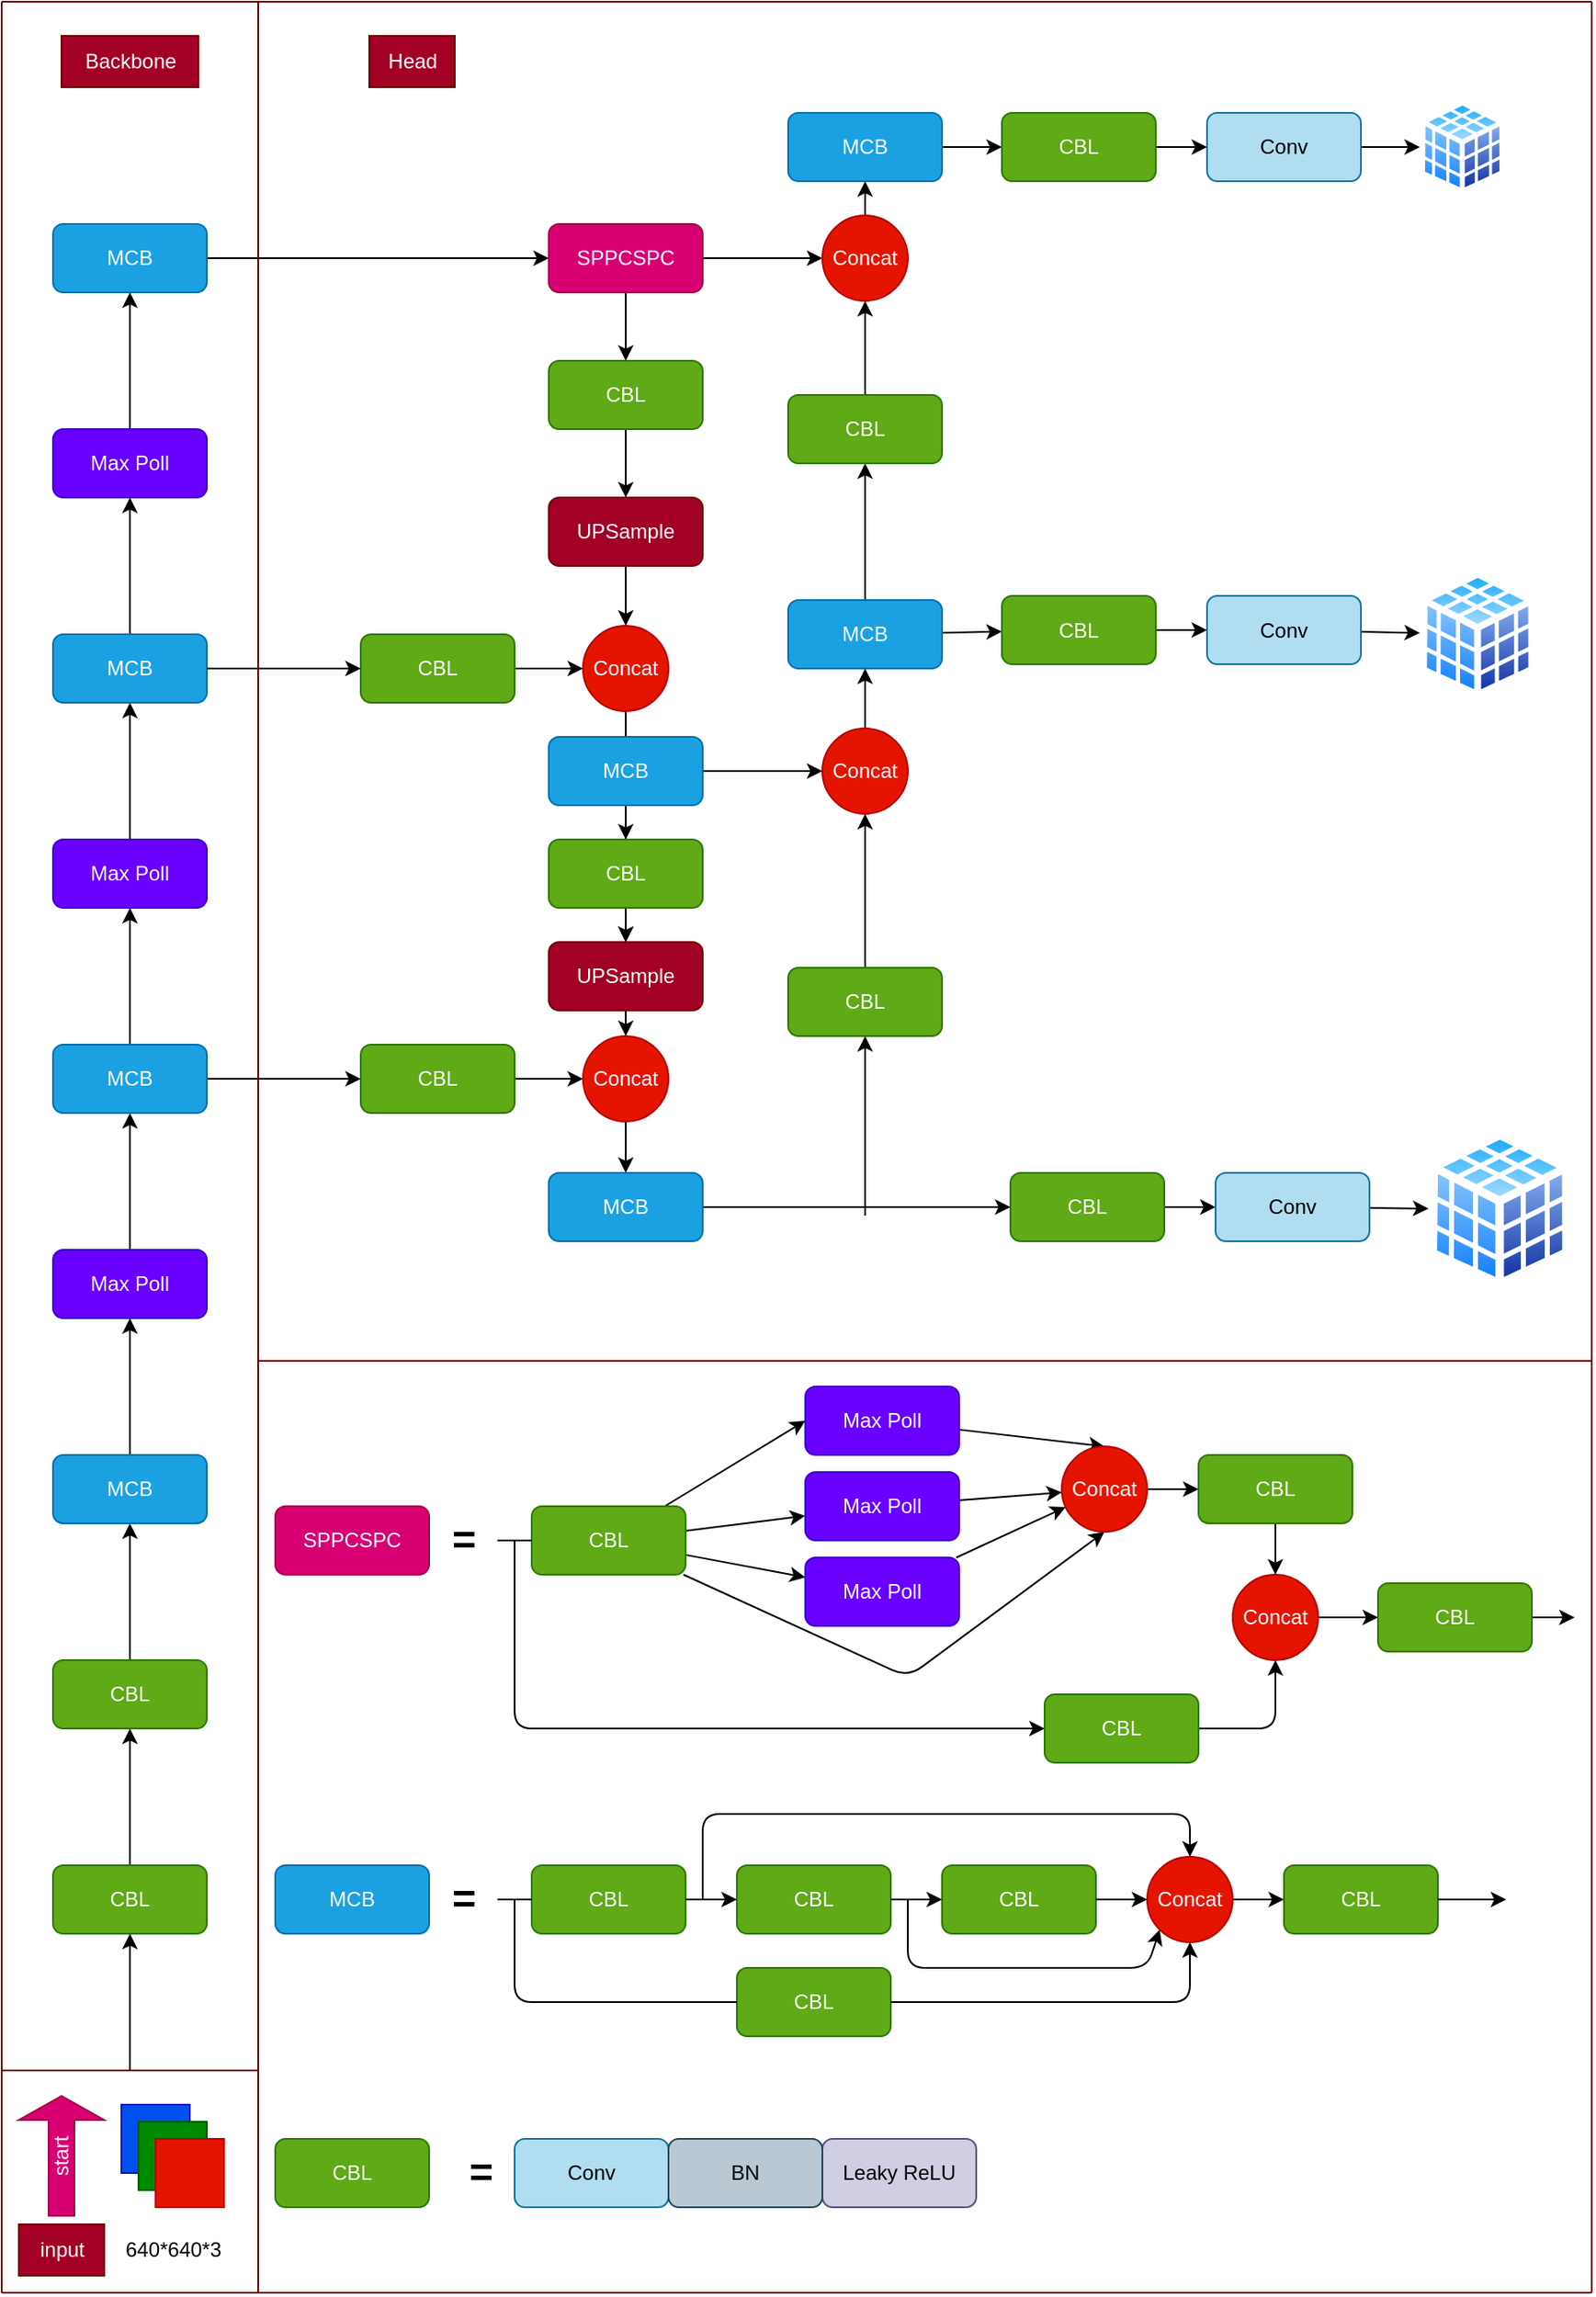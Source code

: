 <mxfile>
    <diagram id="GDqlmD_ZUqPraDAObPGg" name="第 1 页">
        <mxGraphModel dx="1178" dy="725" grid="1" gridSize="10" guides="1" tooltips="1" connect="1" arrows="1" fold="1" page="1" pageScale="1" pageWidth="1200" pageHeight="1600" math="0" shadow="0">
            <root>
                <mxCell id="0"/>
                <mxCell id="1" parent="0"/>
                <mxCell id="2" value="" style="whiteSpace=wrap;html=1;aspect=fixed;fillColor=#0050ef;fontColor=#ffffff;strokeColor=#001DBC;" vertex="1" parent="1">
                    <mxGeometry x="90" y="1420" width="40" height="40" as="geometry"/>
                </mxCell>
                <mxCell id="3" value="" style="whiteSpace=wrap;html=1;aspect=fixed;fillColor=#008a00;fontColor=#ffffff;strokeColor=#005700;" vertex="1" parent="1">
                    <mxGeometry x="100" y="1430" width="40" height="40" as="geometry"/>
                </mxCell>
                <mxCell id="4" value="" style="whiteSpace=wrap;html=1;aspect=fixed;fillColor=#e51400;fontColor=#ffffff;strokeColor=#B20000;" vertex="1" parent="1">
                    <mxGeometry x="110" y="1440" width="40" height="40" as="geometry"/>
                </mxCell>
                <mxCell id="5" value="640*640*3" style="text;html=1;align=center;verticalAlign=middle;resizable=0;points=[];autosize=1;strokeColor=none;fillColor=none;" vertex="1" parent="1">
                    <mxGeometry x="80" y="1490" width="80" height="30" as="geometry"/>
                </mxCell>
                <mxCell id="9" value="start" style="shape=singleArrow;whiteSpace=wrap;html=1;rotation=-90;fillColor=#d80073;fontColor=#ffffff;strokeColor=#A50040;" vertex="1" parent="1">
                    <mxGeometry x="20" y="1425" width="70" height="50" as="geometry"/>
                </mxCell>
                <mxCell id="32" value="" style="edgeStyle=none;html=1;" edge="1" parent="1" source="11" target="12">
                    <mxGeometry relative="1" as="geometry"/>
                </mxCell>
                <mxCell id="11" value="CBL" style="rounded=1;whiteSpace=wrap;html=1;fillColor=#60a917;fontColor=#ffffff;strokeColor=#2D7600;" vertex="1" parent="1">
                    <mxGeometry x="50" y="1280" width="90" height="40" as="geometry"/>
                </mxCell>
                <mxCell id="39" value="" style="edgeStyle=none;html=1;fontSize=24;fontColor=#000000;" edge="1" parent="1" source="12" target="38">
                    <mxGeometry relative="1" as="geometry"/>
                </mxCell>
                <mxCell id="12" value="CBL" style="rounded=1;whiteSpace=wrap;html=1;fillColor=#60a917;fontColor=#ffffff;strokeColor=#2D7600;" vertex="1" parent="1">
                    <mxGeometry x="50" y="1160" width="90" height="40" as="geometry"/>
                </mxCell>
                <mxCell id="13" value="CBL" style="rounded=1;whiteSpace=wrap;html=1;fillColor=#60a917;fontColor=#ffffff;strokeColor=#2D7600;" vertex="1" parent="1">
                    <mxGeometry x="180" y="1440" width="90" height="40" as="geometry"/>
                </mxCell>
                <mxCell id="16" value="" style="endArrow=none;html=1;fillColor=#a20025;strokeColor=#6F0000;" edge="1" parent="1">
                    <mxGeometry width="50" height="50" relative="1" as="geometry">
                        <mxPoint x="20" y="1530" as="sourcePoint"/>
                        <mxPoint x="20" y="1400" as="targetPoint"/>
                    </mxGeometry>
                </mxCell>
                <mxCell id="17" value="" style="endArrow=none;html=1;fillColor=#a20025;strokeColor=#6F0000;" edge="1" parent="1">
                    <mxGeometry width="50" height="50" relative="1" as="geometry">
                        <mxPoint x="20" y="1530" as="sourcePoint"/>
                        <mxPoint x="170" y="1530" as="targetPoint"/>
                    </mxGeometry>
                </mxCell>
                <mxCell id="18" value="" style="endArrow=none;html=1;fillColor=#a20025;strokeColor=#6F0000;" edge="1" parent="1">
                    <mxGeometry width="50" height="50" relative="1" as="geometry">
                        <mxPoint x="170" y="1530" as="sourcePoint"/>
                        <mxPoint x="170" y="1400" as="targetPoint"/>
                    </mxGeometry>
                </mxCell>
                <mxCell id="19" value="" style="endArrow=none;html=1;fillColor=#a20025;strokeColor=#6F0000;" edge="1" parent="1">
                    <mxGeometry width="50" height="50" relative="1" as="geometry">
                        <mxPoint x="20" y="1400" as="sourcePoint"/>
                        <mxPoint x="170" y="1400" as="targetPoint"/>
                    </mxGeometry>
                </mxCell>
                <mxCell id="20" value="input" style="text;html=1;align=center;verticalAlign=middle;resizable=0;points=[];autosize=1;strokeColor=#6F0000;fillColor=#a20025;fontColor=#ffffff;" vertex="1" parent="1">
                    <mxGeometry x="30" y="1490" width="50" height="30" as="geometry"/>
                </mxCell>
                <mxCell id="25" value="" style="endArrow=classic;html=1;entryX=0.5;entryY=1;entryDx=0;entryDy=0;" edge="1" parent="1" target="11">
                    <mxGeometry width="50" height="50" relative="1" as="geometry">
                        <mxPoint x="95" y="1400" as="sourcePoint"/>
                        <mxPoint x="130" y="1360" as="targetPoint"/>
                    </mxGeometry>
                </mxCell>
                <mxCell id="26" value="" style="endArrow=none;html=1;fillColor=#a20025;strokeColor=#6F0000;" edge="1" parent="1">
                    <mxGeometry width="50" height="50" relative="1" as="geometry">
                        <mxPoint x="20" y="1400" as="sourcePoint"/>
                        <mxPoint x="20" y="950" as="targetPoint"/>
                    </mxGeometry>
                </mxCell>
                <mxCell id="27" value="" style="endArrow=none;html=1;fillColor=#a20025;strokeColor=#6F0000;" edge="1" parent="1">
                    <mxGeometry width="50" height="50" relative="1" as="geometry">
                        <mxPoint x="170" y="1400" as="sourcePoint"/>
                        <mxPoint x="170" y="950" as="targetPoint"/>
                    </mxGeometry>
                </mxCell>
                <mxCell id="28" value="" style="endArrow=none;html=1;fillColor=#a20025;strokeColor=#6F0000;" edge="1" parent="1">
                    <mxGeometry width="50" height="50" relative="1" as="geometry">
                        <mxPoint x="170" y="1530" as="sourcePoint"/>
                        <mxPoint x="950" y="1530" as="targetPoint"/>
                    </mxGeometry>
                </mxCell>
                <mxCell id="33" value="&lt;b&gt;&lt;font style=&quot;font-size: 24px;&quot;&gt;=&lt;/font&gt;&lt;/b&gt;" style="text;html=1;align=center;verticalAlign=middle;resizable=0;points=[];autosize=1;strokeColor=none;fillColor=none;" vertex="1" parent="1">
                    <mxGeometry x="280" y="1440" width="40" height="40" as="geometry"/>
                </mxCell>
                <mxCell id="35" value="&lt;font color=&quot;#000000&quot;&gt;Conv&lt;/font&gt;" style="rounded=1;whiteSpace=wrap;html=1;fillColor=#b1ddf0;strokeColor=#10739e;fontColor=default;" vertex="1" parent="1">
                    <mxGeometry x="320" y="1440" width="90" height="40" as="geometry"/>
                </mxCell>
                <mxCell id="36" value="&lt;font color=&quot;#000000&quot;&gt;Leaky ReLU&lt;/font&gt;" style="rounded=1;whiteSpace=wrap;html=1;fillColor=#d0cee2;strokeColor=#56517e;" vertex="1" parent="1">
                    <mxGeometry x="500" y="1440" width="90" height="40" as="geometry"/>
                </mxCell>
                <mxCell id="37" value="&lt;font color=&quot;#000000&quot;&gt;BN&lt;/font&gt;" style="rounded=1;whiteSpace=wrap;html=1;fillColor=#bac8d3;strokeColor=#23445d;" vertex="1" parent="1">
                    <mxGeometry x="410" y="1440" width="90" height="40" as="geometry"/>
                </mxCell>
                <mxCell id="60" value="" style="edgeStyle=none;html=1;fontSize=12;fontColor=#000000;" edge="1" parent="1" source="38" target="59">
                    <mxGeometry relative="1" as="geometry"/>
                </mxCell>
                <mxCell id="38" value="MCB" style="rounded=1;whiteSpace=wrap;html=1;fillColor=#1ba1e2;fontColor=#ffffff;strokeColor=#006EAF;" vertex="1" parent="1">
                    <mxGeometry x="50" y="1040" width="90" height="40" as="geometry"/>
                </mxCell>
                <mxCell id="40" value="MCB" style="rounded=1;whiteSpace=wrap;html=1;fillColor=#1ba1e2;fontColor=#ffffff;strokeColor=#006EAF;" vertex="1" parent="1">
                    <mxGeometry x="180" y="1280" width="90" height="40" as="geometry"/>
                </mxCell>
                <mxCell id="41" value="&lt;b&gt;&lt;font style=&quot;font-size: 24px;&quot;&gt;=&lt;/font&gt;&lt;/b&gt;" style="text;html=1;align=center;verticalAlign=middle;resizable=0;points=[];autosize=1;strokeColor=none;fillColor=none;" vertex="1" parent="1">
                    <mxGeometry x="270" y="1280" width="40" height="40" as="geometry"/>
                </mxCell>
                <mxCell id="42" value="CBL" style="rounded=1;whiteSpace=wrap;html=1;fillColor=#60a917;fontColor=#ffffff;strokeColor=#2D7600;" vertex="1" parent="1">
                    <mxGeometry x="330" y="1280" width="90" height="40" as="geometry"/>
                </mxCell>
                <mxCell id="43" value="CBL" style="rounded=1;whiteSpace=wrap;html=1;fillColor=#60a917;fontColor=#ffffff;strokeColor=#2D7600;" vertex="1" parent="1">
                    <mxGeometry x="570" y="1280" width="90" height="40" as="geometry"/>
                </mxCell>
                <mxCell id="44" value="CBL" style="rounded=1;whiteSpace=wrap;html=1;fillColor=#60a917;fontColor=#ffffff;strokeColor=#2D7600;" vertex="1" parent="1">
                    <mxGeometry x="450" y="1340" width="90" height="40" as="geometry"/>
                </mxCell>
                <mxCell id="45" value="CBL" style="rounded=1;whiteSpace=wrap;html=1;fillColor=#60a917;fontColor=#ffffff;strokeColor=#2D7600;" vertex="1" parent="1">
                    <mxGeometry x="450" y="1280" width="90" height="40" as="geometry"/>
                </mxCell>
                <mxCell id="46" value="" style="endArrow=none;html=1;fontSize=24;fontColor=#000000;entryX=0;entryY=0.5;entryDx=0;entryDy=0;" edge="1" parent="1" target="42">
                    <mxGeometry width="50" height="50" relative="1" as="geometry">
                        <mxPoint x="310" y="1300" as="sourcePoint"/>
                        <mxPoint x="360" y="1250" as="targetPoint"/>
                    </mxGeometry>
                </mxCell>
                <mxCell id="47" value="" style="endArrow=none;html=1;fontSize=24;fontColor=#000000;entryX=0;entryY=0.5;entryDx=0;entryDy=0;" edge="1" parent="1" target="44">
                    <mxGeometry width="50" height="50" relative="1" as="geometry">
                        <mxPoint x="320" y="1300" as="sourcePoint"/>
                        <mxPoint x="350" y="1370" as="targetPoint"/>
                        <Array as="points">
                            <mxPoint x="320" y="1360"/>
                        </Array>
                    </mxGeometry>
                </mxCell>
                <mxCell id="48" value="" style="endArrow=classic;html=1;fontSize=24;fontColor=#000000;entryX=0;entryY=0.5;entryDx=0;entryDy=0;" edge="1" parent="1" target="45">
                    <mxGeometry width="50" height="50" relative="1" as="geometry">
                        <mxPoint x="420" y="1300" as="sourcePoint"/>
                        <mxPoint x="470" y="1250" as="targetPoint"/>
                    </mxGeometry>
                </mxCell>
                <mxCell id="49" value="" style="endArrow=classic;html=1;fontSize=24;fontColor=#000000;entryX=0;entryY=0.5;entryDx=0;entryDy=0;exitX=1;exitY=0.5;exitDx=0;exitDy=0;" edge="1" parent="1" source="45" target="43">
                    <mxGeometry width="50" height="50" relative="1" as="geometry">
                        <mxPoint x="430" y="1310" as="sourcePoint"/>
                        <mxPoint x="460" y="1310" as="targetPoint"/>
                    </mxGeometry>
                </mxCell>
                <mxCell id="56" value="" style="edgeStyle=none;html=1;fontSize=12;fontColor=#000000;" edge="1" parent="1" source="51" target="55">
                    <mxGeometry relative="1" as="geometry"/>
                </mxCell>
                <mxCell id="51" value="Concat" style="ellipse;whiteSpace=wrap;html=1;aspect=fixed;fontSize=12;fontColor=#ffffff;fillColor=#e51400;strokeColor=#B20000;" vertex="1" parent="1">
                    <mxGeometry x="690" y="1275" width="50" height="50" as="geometry"/>
                </mxCell>
                <mxCell id="52" value="" style="endArrow=classic;html=1;fontSize=24;fontColor=#000000;entryX=0;entryY=0.5;entryDx=0;entryDy=0;" edge="1" parent="1" target="51">
                    <mxGeometry width="50" height="50" relative="1" as="geometry">
                        <mxPoint x="660" y="1300" as="sourcePoint"/>
                        <mxPoint x="580" y="1310" as="targetPoint"/>
                    </mxGeometry>
                </mxCell>
                <mxCell id="53" value="" style="endArrow=classic;html=1;fontSize=24;fontColor=#000000;entryX=0.5;entryY=1;entryDx=0;entryDy=0;exitX=1;exitY=0.5;exitDx=0;exitDy=0;" edge="1" parent="1" source="44" target="51">
                    <mxGeometry width="50" height="50" relative="1" as="geometry">
                        <mxPoint x="560" y="1320" as="sourcePoint"/>
                        <mxPoint x="590" y="1320" as="targetPoint"/>
                        <Array as="points">
                            <mxPoint x="715" y="1360"/>
                        </Array>
                    </mxGeometry>
                </mxCell>
                <mxCell id="54" value="" style="endArrow=classic;html=1;fontSize=24;fontColor=#000000;entryX=0.5;entryY=0;entryDx=0;entryDy=0;" edge="1" parent="1" target="51">
                    <mxGeometry width="50" height="50" relative="1" as="geometry">
                        <mxPoint x="430" y="1300" as="sourcePoint"/>
                        <mxPoint x="720" y="1250" as="targetPoint"/>
                        <Array as="points">
                            <mxPoint x="430" y="1250"/>
                            <mxPoint x="715" y="1250"/>
                        </Array>
                    </mxGeometry>
                </mxCell>
                <mxCell id="55" value="CBL" style="rounded=1;whiteSpace=wrap;html=1;fillColor=#60a917;fontColor=#ffffff;strokeColor=#2D7600;" vertex="1" parent="1">
                    <mxGeometry x="770" y="1280" width="90" height="40" as="geometry"/>
                </mxCell>
                <mxCell id="57" value="" style="edgeStyle=none;html=1;fontSize=12;fontColor=#000000;exitX=1;exitY=0.5;exitDx=0;exitDy=0;" edge="1" parent="1" source="55">
                    <mxGeometry relative="1" as="geometry">
                        <mxPoint x="750" y="1310" as="sourcePoint"/>
                        <mxPoint x="900" y="1300" as="targetPoint"/>
                    </mxGeometry>
                </mxCell>
                <mxCell id="58" value="" style="endArrow=classic;html=1;fontSize=24;fontColor=#000000;entryX=0;entryY=1;entryDx=0;entryDy=0;" edge="1" parent="1" target="51">
                    <mxGeometry width="50" height="50" relative="1" as="geometry">
                        <mxPoint x="550" y="1300" as="sourcePoint"/>
                        <mxPoint x="600" y="1350" as="targetPoint"/>
                        <Array as="points">
                            <mxPoint x="550" y="1340"/>
                            <mxPoint x="690" y="1340"/>
                        </Array>
                    </mxGeometry>
                </mxCell>
                <mxCell id="62" value="" style="edgeStyle=none;html=1;fontSize=12;fontColor=#000000;" edge="1" parent="1" source="59" target="61">
                    <mxGeometry relative="1" as="geometry"/>
                </mxCell>
                <mxCell id="59" value="Max Poll" style="rounded=1;whiteSpace=wrap;html=1;fillColor=#6a00ff;fontColor=#ffffff;strokeColor=#3700CC;" vertex="1" parent="1">
                    <mxGeometry x="50" y="920" width="90" height="40" as="geometry"/>
                </mxCell>
                <mxCell id="64" value="" style="edgeStyle=none;html=1;fontSize=12;fontColor=#000000;" edge="1" parent="1" source="61" target="63">
                    <mxGeometry relative="1" as="geometry"/>
                </mxCell>
                <mxCell id="68" value="" style="edgeStyle=none;html=1;fontSize=12;fontColor=#000000;" edge="1" parent="1" source="61" target="67">
                    <mxGeometry relative="1" as="geometry"/>
                </mxCell>
                <mxCell id="61" value="MCB" style="rounded=1;whiteSpace=wrap;html=1;fillColor=#1ba1e2;fontColor=#ffffff;strokeColor=#006EAF;" vertex="1" parent="1">
                    <mxGeometry x="50" y="800" width="90" height="40" as="geometry"/>
                </mxCell>
                <mxCell id="66" value="" style="edgeStyle=none;html=1;fontSize=12;fontColor=#000000;" edge="1" parent="1" source="63" target="65">
                    <mxGeometry relative="1" as="geometry"/>
                </mxCell>
                <mxCell id="63" value="Max Poll" style="rounded=1;whiteSpace=wrap;html=1;fillColor=#6a00ff;fontColor=#ffffff;strokeColor=#3700CC;" vertex="1" parent="1">
                    <mxGeometry x="50" y="680" width="90" height="40" as="geometry"/>
                </mxCell>
                <mxCell id="96" value="" style="edgeStyle=none;html=1;fontSize=12;fontColor=#FFFFFF;" edge="1" parent="1" source="65" target="82">
                    <mxGeometry relative="1" as="geometry"/>
                </mxCell>
                <mxCell id="65" value="MCB" style="rounded=1;whiteSpace=wrap;html=1;fillColor=#1ba1e2;fontColor=#ffffff;strokeColor=#006EAF;" vertex="1" parent="1">
                    <mxGeometry x="50" y="560" width="90" height="40" as="geometry"/>
                </mxCell>
                <mxCell id="70" value="" style="edgeStyle=none;html=1;fontSize=12;fontColor=#000000;" edge="1" parent="1" source="67" target="69">
                    <mxGeometry relative="1" as="geometry"/>
                </mxCell>
                <mxCell id="67" value="CBL" style="rounded=1;whiteSpace=wrap;html=1;fillColor=#60a917;fontColor=#ffffff;strokeColor=#2D7600;" vertex="1" parent="1">
                    <mxGeometry x="230" y="800" width="90" height="40" as="geometry"/>
                </mxCell>
                <mxCell id="72" value="" style="edgeStyle=none;html=1;fontSize=12;fontColor=#000000;" edge="1" parent="1" source="69" target="71">
                    <mxGeometry relative="1" as="geometry"/>
                </mxCell>
                <mxCell id="69" value="Concat" style="ellipse;whiteSpace=wrap;html=1;aspect=fixed;fontSize=12;fontColor=#ffffff;fillColor=#e51400;strokeColor=#B20000;" vertex="1" parent="1">
                    <mxGeometry x="360" y="795" width="50" height="50" as="geometry"/>
                </mxCell>
                <mxCell id="74" value="" style="edgeStyle=none;html=1;fontSize=12;fontColor=#000000;" edge="1" parent="1" source="71" target="73">
                    <mxGeometry relative="1" as="geometry"/>
                </mxCell>
                <mxCell id="125" style="edgeStyle=none;html=1;entryX=0.5;entryY=1;entryDx=0;entryDy=0;fontSize=12;fontColor=#FFFFFF;" edge="1" parent="1" target="124">
                    <mxGeometry relative="1" as="geometry">
                        <mxPoint x="525" y="900" as="sourcePoint"/>
                    </mxGeometry>
                </mxCell>
                <mxCell id="71" value="MCB" style="rounded=1;whiteSpace=wrap;html=1;fillColor=#1ba1e2;fontColor=#ffffff;strokeColor=#006EAF;" vertex="1" parent="1">
                    <mxGeometry x="340" y="875" width="90" height="40" as="geometry"/>
                </mxCell>
                <mxCell id="77" value="" style="edgeStyle=none;html=1;fontSize=12;fontColor=#000000;" edge="1" parent="1" source="73" target="75">
                    <mxGeometry relative="1" as="geometry"/>
                </mxCell>
                <mxCell id="73" value="CBL" style="rounded=1;whiteSpace=wrap;html=1;fillColor=#60a917;fontColor=#ffffff;strokeColor=#2D7600;" vertex="1" parent="1">
                    <mxGeometry x="610" y="875" width="90" height="40" as="geometry"/>
                </mxCell>
                <mxCell id="79" value="" style="edgeStyle=none;html=1;fontSize=12;fontColor=#000000;" edge="1" parent="1" source="75" target="78">
                    <mxGeometry relative="1" as="geometry"/>
                </mxCell>
                <mxCell id="75" value="&lt;font color=&quot;#000000&quot;&gt;Conv&lt;/font&gt;" style="rounded=1;whiteSpace=wrap;html=1;fillColor=#b1ddf0;strokeColor=#10739e;fontColor=default;" vertex="1" parent="1">
                    <mxGeometry x="730" y="875" width="90" height="40" as="geometry"/>
                </mxCell>
                <mxCell id="78" value="" style="aspect=fixed;perimeter=ellipsePerimeter;html=1;align=center;shadow=0;dashed=0;spacingTop=3;image;image=img/lib/active_directory/database_cube.svg;fontSize=12;fontColor=#000000;fillColor=#000000;" vertex="1" parent="1">
                    <mxGeometry x="854.5" y="850" width="83.25" height="92.5" as="geometry"/>
                </mxCell>
                <mxCell id="80" value="&lt;font color=&quot;#ffffff&quot;&gt;80*80*(4+1+类别)&lt;/font&gt;" style="text;html=1;align=center;verticalAlign=middle;resizable=0;points=[];autosize=1;strokeColor=none;fillColor=none;fontSize=12;fontColor=#000000;" vertex="1" parent="1">
                    <mxGeometry x="830" y="942.5" width="120" height="30" as="geometry"/>
                </mxCell>
                <mxCell id="81" value="" style="edgeStyle=none;html=1;fontSize=12;fontColor=#000000;" edge="1" parent="1" source="82" target="83">
                    <mxGeometry relative="1" as="geometry"/>
                </mxCell>
                <mxCell id="82" value="Max Poll" style="rounded=1;whiteSpace=wrap;html=1;fillColor=#6a00ff;fontColor=#ffffff;strokeColor=#3700CC;" vertex="1" parent="1">
                    <mxGeometry x="50" y="440" width="90" height="40" as="geometry"/>
                </mxCell>
                <mxCell id="92" value="" style="edgeStyle=none;html=1;fontSize=12;fontColor=#FFFFFF;" edge="1" parent="1" source="83" target="91">
                    <mxGeometry relative="1" as="geometry"/>
                </mxCell>
                <mxCell id="83" value="MCB" style="rounded=1;whiteSpace=wrap;html=1;fillColor=#1ba1e2;fontColor=#ffffff;strokeColor=#006EAF;" vertex="1" parent="1">
                    <mxGeometry x="50" y="320" width="90" height="40" as="geometry"/>
                </mxCell>
                <mxCell id="85" value="" style="edgeStyle=none;html=1;fontSize=12;fontColor=#000000;exitX=1;exitY=0.5;exitDx=0;exitDy=0;" edge="1" parent="1" target="87" source="65">
                    <mxGeometry relative="1" as="geometry">
                        <mxPoint x="150" y="615" as="sourcePoint"/>
                    </mxGeometry>
                </mxCell>
                <mxCell id="86" value="" style="edgeStyle=none;html=1;fontSize=12;fontColor=#000000;" edge="1" parent="1" source="87" target="88">
                    <mxGeometry relative="1" as="geometry"/>
                </mxCell>
                <mxCell id="87" value="CBL" style="rounded=1;whiteSpace=wrap;html=1;fillColor=#60a917;fontColor=#ffffff;strokeColor=#2D7600;" vertex="1" parent="1">
                    <mxGeometry x="230" y="560" width="90" height="40" as="geometry"/>
                </mxCell>
                <mxCell id="119" value="" style="edgeStyle=none;html=1;fontSize=12;fontColor=#FFFFFF;" edge="1" parent="1" source="88" target="117">
                    <mxGeometry relative="1" as="geometry"/>
                </mxCell>
                <mxCell id="88" value="Concat" style="ellipse;whiteSpace=wrap;html=1;aspect=fixed;fontSize=12;fontColor=#ffffff;fillColor=#e51400;strokeColor=#B20000;" vertex="1" parent="1">
                    <mxGeometry x="360" y="555" width="50" height="50" as="geometry"/>
                </mxCell>
                <mxCell id="89" value="" style="endArrow=none;html=1;fillColor=#a20025;strokeColor=#6F0000;" edge="1" parent="1">
                    <mxGeometry width="50" height="50" relative="1" as="geometry">
                        <mxPoint x="20" y="950" as="sourcePoint"/>
                        <mxPoint x="20" y="190" as="targetPoint"/>
                    </mxGeometry>
                </mxCell>
                <mxCell id="90" value="" style="endArrow=none;html=1;fillColor=#a20025;strokeColor=#6F0000;" edge="1" parent="1">
                    <mxGeometry width="50" height="50" relative="1" as="geometry">
                        <mxPoint x="170" y="950" as="sourcePoint"/>
                        <mxPoint x="170" y="190" as="targetPoint"/>
                    </mxGeometry>
                </mxCell>
                <mxCell id="113" value="" style="edgeStyle=none;html=1;fontSize=12;fontColor=#FFFFFF;" edge="1" parent="1" source="91" target="111">
                    <mxGeometry relative="1" as="geometry"/>
                </mxCell>
                <mxCell id="144" value="" style="edgeStyle=none;html=1;fontSize=12;fontColor=#FFFFFF;" edge="1" parent="1" source="91" target="139">
                    <mxGeometry relative="1" as="geometry"/>
                </mxCell>
                <mxCell id="91" value="SPPCSPC" style="rounded=1;whiteSpace=wrap;html=1;fillColor=#d80073;fontColor=#ffffff;strokeColor=#A50040;" vertex="1" parent="1">
                    <mxGeometry x="340" y="320" width="90" height="40" as="geometry"/>
                </mxCell>
                <mxCell id="93" value="Backbone" style="text;html=1;align=center;verticalAlign=middle;resizable=0;points=[];autosize=1;strokeColor=#6F0000;fillColor=#a20025;fontColor=#ffffff;" vertex="1" parent="1">
                    <mxGeometry x="55" y="210" width="80" height="30" as="geometry"/>
                </mxCell>
                <mxCell id="94" value="" style="endArrow=none;html=1;fillColor=#a20025;strokeColor=#6F0000;" edge="1" parent="1">
                    <mxGeometry width="50" height="50" relative="1" as="geometry">
                        <mxPoint x="20" y="190" as="sourcePoint"/>
                        <mxPoint x="170" y="190" as="targetPoint"/>
                    </mxGeometry>
                </mxCell>
                <mxCell id="110" value="" style="endArrow=none;html=1;fillColor=#a20025;strokeColor=#6F0000;" edge="1" parent="1">
                    <mxGeometry width="50" height="50" relative="1" as="geometry">
                        <mxPoint x="170" y="985" as="sourcePoint"/>
                        <mxPoint x="950" y="985" as="targetPoint"/>
                    </mxGeometry>
                </mxCell>
                <mxCell id="114" value="" style="edgeStyle=none;html=1;fontSize=12;fontColor=#FFFFFF;" edge="1" parent="1" source="111" target="112">
                    <mxGeometry relative="1" as="geometry"/>
                </mxCell>
                <mxCell id="111" value="CBL" style="rounded=1;whiteSpace=wrap;html=1;fillColor=#60a917;fontColor=#ffffff;strokeColor=#2D7600;" vertex="1" parent="1">
                    <mxGeometry x="340" y="400" width="90" height="40" as="geometry"/>
                </mxCell>
                <mxCell id="115" value="" style="edgeStyle=none;html=1;fontSize=12;fontColor=#FFFFFF;" edge="1" parent="1" source="112" target="88">
                    <mxGeometry relative="1" as="geometry"/>
                </mxCell>
                <mxCell id="112" value="UPSample" style="rounded=1;whiteSpace=wrap;html=1;fillColor=#a20025;fontColor=#ffffff;strokeColor=#6F0000;" vertex="1" parent="1">
                    <mxGeometry x="340" y="480" width="90" height="40" as="geometry"/>
                </mxCell>
                <mxCell id="120" value="" style="edgeStyle=none;html=1;fontSize=12;fontColor=#FFFFFF;" edge="1" parent="1" source="116" target="118">
                    <mxGeometry relative="1" as="geometry"/>
                </mxCell>
                <mxCell id="128" value="" style="edgeStyle=none;html=1;fontSize=12;fontColor=#FFFFFF;" edge="1" parent="1" source="116" target="126">
                    <mxGeometry relative="1" as="geometry"/>
                </mxCell>
                <mxCell id="116" value="MCB" style="rounded=1;whiteSpace=wrap;html=1;fillColor=#1ba1e2;fontColor=#ffffff;strokeColor=#006EAF;" vertex="1" parent="1">
                    <mxGeometry x="340" y="620" width="90" height="40" as="geometry"/>
                </mxCell>
                <mxCell id="121" value="" style="edgeStyle=none;html=1;fontSize=12;fontColor=#FFFFFF;" edge="1" parent="1" source="117" target="118">
                    <mxGeometry relative="1" as="geometry"/>
                </mxCell>
                <mxCell id="117" value="CBL" style="rounded=1;whiteSpace=wrap;html=1;fillColor=#60a917;fontColor=#ffffff;strokeColor=#2D7600;" vertex="1" parent="1">
                    <mxGeometry x="340" y="680" width="90" height="40" as="geometry"/>
                </mxCell>
                <mxCell id="122" value="" style="edgeStyle=none;html=1;fontSize=12;fontColor=#FFFFFF;" edge="1" parent="1" source="118" target="69">
                    <mxGeometry relative="1" as="geometry"/>
                </mxCell>
                <mxCell id="118" value="UPSample" style="rounded=1;whiteSpace=wrap;html=1;fillColor=#a20025;fontColor=#ffffff;strokeColor=#6F0000;" vertex="1" parent="1">
                    <mxGeometry x="340" y="740" width="90" height="40" as="geometry"/>
                </mxCell>
                <mxCell id="123" value="" style="endArrow=none;html=1;fillColor=#a20025;strokeColor=#6F0000;" edge="1" parent="1">
                    <mxGeometry width="50" height="50" relative="1" as="geometry">
                        <mxPoint x="170" y="190" as="sourcePoint"/>
                        <mxPoint x="950" y="190" as="targetPoint"/>
                    </mxGeometry>
                </mxCell>
                <mxCell id="127" value="" style="edgeStyle=none;html=1;fontSize=12;fontColor=#FFFFFF;" edge="1" parent="1" source="124" target="126">
                    <mxGeometry relative="1" as="geometry"/>
                </mxCell>
                <mxCell id="124" value="CBL" style="rounded=1;whiteSpace=wrap;html=1;fillColor=#60a917;fontColor=#ffffff;strokeColor=#2D7600;" vertex="1" parent="1">
                    <mxGeometry x="480" y="755" width="90" height="40" as="geometry"/>
                </mxCell>
                <mxCell id="130" value="" style="edgeStyle=none;html=1;fontSize=12;fontColor=#FFFFFF;" edge="1" parent="1" source="126" target="129">
                    <mxGeometry relative="1" as="geometry"/>
                </mxCell>
                <mxCell id="126" value="Concat" style="ellipse;whiteSpace=wrap;html=1;aspect=fixed;fontSize=12;fontColor=#ffffff;fillColor=#e51400;strokeColor=#B20000;" vertex="1" parent="1">
                    <mxGeometry x="500" y="615" width="50" height="50" as="geometry"/>
                </mxCell>
                <mxCell id="137" value="" style="edgeStyle=none;html=1;fontSize=12;fontColor=#FFFFFF;" edge="1" parent="1" source="129" target="132">
                    <mxGeometry relative="1" as="geometry"/>
                </mxCell>
                <mxCell id="142" value="" style="edgeStyle=none;html=1;fontSize=12;fontColor=#FFFFFF;" edge="1" parent="1" source="129" target="138">
                    <mxGeometry relative="1" as="geometry"/>
                </mxCell>
                <mxCell id="129" value="MCB" style="rounded=1;whiteSpace=wrap;html=1;fillColor=#1ba1e2;fontColor=#ffffff;strokeColor=#006EAF;" vertex="1" parent="1">
                    <mxGeometry x="480" y="540" width="90" height="40" as="geometry"/>
                </mxCell>
                <mxCell id="131" value="" style="edgeStyle=none;html=1;fontSize=12;fontColor=#000000;" edge="1" parent="1" source="132" target="134">
                    <mxGeometry relative="1" as="geometry"/>
                </mxCell>
                <mxCell id="132" value="CBL" style="rounded=1;whiteSpace=wrap;html=1;fillColor=#60a917;fontColor=#ffffff;strokeColor=#2D7600;" vertex="1" parent="1">
                    <mxGeometry x="605" y="537.5" width="90" height="40" as="geometry"/>
                </mxCell>
                <mxCell id="133" value="" style="edgeStyle=none;html=1;fontSize=12;fontColor=#000000;" edge="1" parent="1" source="134" target="135">
                    <mxGeometry relative="1" as="geometry"/>
                </mxCell>
                <mxCell id="134" value="&lt;font color=&quot;#000000&quot;&gt;Conv&lt;/font&gt;" style="rounded=1;whiteSpace=wrap;html=1;fillColor=#b1ddf0;strokeColor=#10739e;fontColor=default;" vertex="1" parent="1">
                    <mxGeometry x="725" y="537.5" width="90" height="40" as="geometry"/>
                </mxCell>
                <mxCell id="135" value="" style="aspect=fixed;perimeter=ellipsePerimeter;html=1;align=center;shadow=0;dashed=0;spacingTop=3;image;image=img/lib/active_directory/database_cube.svg;fontSize=12;fontColor=#000000;fillColor=#000000;" vertex="1" parent="1">
                    <mxGeometry x="849.5" y="522.5" width="67.5" height="75" as="geometry"/>
                </mxCell>
                <mxCell id="136" value="&lt;font color=&quot;#ffffff&quot;&gt;40*40*(4+1+类别)&lt;/font&gt;" style="text;html=1;align=center;verticalAlign=middle;resizable=0;points=[];autosize=1;strokeColor=none;fillColor=none;fontSize=12;fontColor=#000000;" vertex="1" parent="1">
                    <mxGeometry x="825" y="605" width="120" height="30" as="geometry"/>
                </mxCell>
                <mxCell id="143" value="" style="edgeStyle=none;html=1;fontSize=12;fontColor=#FFFFFF;" edge="1" parent="1" source="138" target="139">
                    <mxGeometry relative="1" as="geometry"/>
                </mxCell>
                <mxCell id="138" value="CBL" style="rounded=1;whiteSpace=wrap;html=1;fillColor=#60a917;fontColor=#ffffff;strokeColor=#2D7600;" vertex="1" parent="1">
                    <mxGeometry x="480" y="420" width="90" height="40" as="geometry"/>
                </mxCell>
                <mxCell id="146" value="" style="edgeStyle=none;html=1;fontSize=12;fontColor=#FFFFFF;entryX=0.5;entryY=1;entryDx=0;entryDy=0;" edge="1" parent="1" source="139" target="156">
                    <mxGeometry relative="1" as="geometry">
                        <mxPoint x="525" y="295" as="targetPoint"/>
                    </mxGeometry>
                </mxCell>
                <mxCell id="139" value="Concat" style="ellipse;whiteSpace=wrap;html=1;aspect=fixed;fontSize=12;fontColor=#ffffff;fillColor=#e51400;strokeColor=#B20000;" vertex="1" parent="1">
                    <mxGeometry x="500" y="315" width="50" height="50" as="geometry"/>
                </mxCell>
                <mxCell id="154" value="" style="edgeStyle=none;html=1;fontSize=12;fontColor=#FFFFFF;exitX=1;exitY=0.5;exitDx=0;exitDy=0;" edge="1" parent="1" source="156" target="148">
                    <mxGeometry relative="1" as="geometry">
                        <mxPoint x="570" y="275" as="sourcePoint"/>
                    </mxGeometry>
                </mxCell>
                <mxCell id="147" value="" style="edgeStyle=none;html=1;fontSize=12;fontColor=#000000;" edge="1" parent="1" source="148" target="150">
                    <mxGeometry relative="1" as="geometry"/>
                </mxCell>
                <mxCell id="148" value="CBL" style="rounded=1;whiteSpace=wrap;html=1;fillColor=#60a917;fontColor=#ffffff;strokeColor=#2D7600;" vertex="1" parent="1">
                    <mxGeometry x="605" y="255" width="90" height="40" as="geometry"/>
                </mxCell>
                <mxCell id="149" value="" style="edgeStyle=none;html=1;fontSize=12;fontColor=#000000;" edge="1" parent="1" source="150" target="151">
                    <mxGeometry relative="1" as="geometry"/>
                </mxCell>
                <mxCell id="150" value="&lt;font color=&quot;#000000&quot;&gt;Conv&lt;/font&gt;" style="rounded=1;whiteSpace=wrap;html=1;fillColor=#b1ddf0;strokeColor=#10739e;fontColor=default;" vertex="1" parent="1">
                    <mxGeometry x="725" y="255" width="90" height="40" as="geometry"/>
                </mxCell>
                <mxCell id="151" value="" style="aspect=fixed;perimeter=ellipsePerimeter;html=1;align=center;shadow=0;dashed=0;spacingTop=3;image;image=img/lib/active_directory/database_cube.svg;fontSize=12;fontColor=#000000;fillColor=#000000;" vertex="1" parent="1">
                    <mxGeometry x="849.5" y="247.5" width="49.5" height="55" as="geometry"/>
                </mxCell>
                <mxCell id="152" value="&lt;font color=&quot;#ffffff&quot;&gt;20*20*(4+1+类别)&lt;/font&gt;" style="text;html=1;align=center;verticalAlign=middle;resizable=0;points=[];autosize=1;strokeColor=none;fillColor=none;fontSize=12;fontColor=#000000;" vertex="1" parent="1">
                    <mxGeometry x="825" y="322.5" width="120" height="30" as="geometry"/>
                </mxCell>
                <mxCell id="155" value="" style="endArrow=none;html=1;fillColor=#a20025;strokeColor=#6F0000;" edge="1" parent="1">
                    <mxGeometry width="50" height="50" relative="1" as="geometry">
                        <mxPoint x="950" y="1530" as="sourcePoint"/>
                        <mxPoint x="950" y="190" as="targetPoint"/>
                    </mxGeometry>
                </mxCell>
                <mxCell id="156" value="MCB" style="rounded=1;whiteSpace=wrap;html=1;fillColor=#1ba1e2;fontColor=#ffffff;strokeColor=#006EAF;" vertex="1" parent="1">
                    <mxGeometry x="480" y="255" width="90" height="40" as="geometry"/>
                </mxCell>
                <mxCell id="157" value="Head" style="text;html=1;align=center;verticalAlign=middle;resizable=0;points=[];autosize=1;strokeColor=#6F0000;fillColor=#a20025;fontColor=#ffffff;" vertex="1" parent="1">
                    <mxGeometry x="235" y="210" width="50" height="30" as="geometry"/>
                </mxCell>
                <mxCell id="158" value="SPPCSPC" style="rounded=1;whiteSpace=wrap;html=1;fillColor=#d80073;fontColor=#ffffff;strokeColor=#A50040;" vertex="1" parent="1">
                    <mxGeometry x="180" y="1070" width="90" height="40" as="geometry"/>
                </mxCell>
                <mxCell id="159" value="&lt;b&gt;&lt;font style=&quot;font-size: 24px;&quot;&gt;=&lt;/font&gt;&lt;/b&gt;" style="text;html=1;align=center;verticalAlign=middle;resizable=0;points=[];autosize=1;strokeColor=none;fillColor=none;" vertex="1" parent="1">
                    <mxGeometry x="270" y="1070" width="40" height="40" as="geometry"/>
                </mxCell>
                <mxCell id="164" style="edgeStyle=none;html=1;entryX=0;entryY=0.5;entryDx=0;entryDy=0;fontSize=12;fontColor=#FFFFFF;" edge="1" parent="1" source="160" target="161">
                    <mxGeometry relative="1" as="geometry"/>
                </mxCell>
                <mxCell id="165" value="" style="edgeStyle=none;html=1;fontSize=12;fontColor=#FFFFFF;" edge="1" parent="1" source="160" target="163">
                    <mxGeometry relative="1" as="geometry"/>
                </mxCell>
                <mxCell id="168" value="" style="edgeStyle=none;html=1;fontSize=12;fontColor=#FFFFFF;" edge="1" parent="1" source="160" target="162">
                    <mxGeometry relative="1" as="geometry"/>
                </mxCell>
                <mxCell id="174" style="edgeStyle=none;html=1;entryX=0.5;entryY=1;entryDx=0;entryDy=0;fontSize=12;fontColor=#FFFFFF;" edge="1" parent="1" source="160" target="170">
                    <mxGeometry relative="1" as="geometry">
                        <Array as="points">
                            <mxPoint x="550" y="1170"/>
                        </Array>
                    </mxGeometry>
                </mxCell>
                <mxCell id="178" style="edgeStyle=none;html=1;fontSize=12;fontColor=#FFFFFF;entryX=0;entryY=0.5;entryDx=0;entryDy=0;" edge="1" parent="1" target="177">
                    <mxGeometry relative="1" as="geometry">
                        <mxPoint x="530" y="1240" as="targetPoint"/>
                        <mxPoint x="320" y="1090" as="sourcePoint"/>
                        <Array as="points">
                            <mxPoint x="320" y="1200"/>
                            <mxPoint x="375" y="1200"/>
                        </Array>
                    </mxGeometry>
                </mxCell>
                <mxCell id="160" value="CBL" style="rounded=1;whiteSpace=wrap;html=1;fillColor=#60a917;fontColor=#ffffff;strokeColor=#2D7600;" vertex="1" parent="1">
                    <mxGeometry x="330" y="1070" width="90" height="40" as="geometry"/>
                </mxCell>
                <mxCell id="171" style="edgeStyle=none;html=1;entryX=0.5;entryY=0;entryDx=0;entryDy=0;fontSize=12;fontColor=#FFFFFF;" edge="1" parent="1" source="161" target="170">
                    <mxGeometry relative="1" as="geometry"/>
                </mxCell>
                <mxCell id="161" value="Max Poll" style="rounded=1;whiteSpace=wrap;html=1;fillColor=#6a00ff;fontColor=#ffffff;strokeColor=#3700CC;" vertex="1" parent="1">
                    <mxGeometry x="490" y="1000" width="90" height="40" as="geometry"/>
                </mxCell>
                <mxCell id="172" value="" style="edgeStyle=none;html=1;fontSize=12;fontColor=#FFFFFF;" edge="1" parent="1" source="162" target="170">
                    <mxGeometry relative="1" as="geometry"/>
                </mxCell>
                <mxCell id="162" value="Max Poll" style="rounded=1;whiteSpace=wrap;html=1;fillColor=#6a00ff;fontColor=#ffffff;strokeColor=#3700CC;" vertex="1" parent="1">
                    <mxGeometry x="490" y="1050" width="90" height="40" as="geometry"/>
                </mxCell>
                <mxCell id="173" value="" style="edgeStyle=none;html=1;fontSize=12;fontColor=#FFFFFF;" edge="1" parent="1" source="163" target="170">
                    <mxGeometry relative="1" as="geometry"/>
                </mxCell>
                <mxCell id="163" value="Max Poll" style="rounded=1;whiteSpace=wrap;html=1;fillColor=#6a00ff;fontColor=#ffffff;strokeColor=#3700CC;" vertex="1" parent="1">
                    <mxGeometry x="490" y="1100" width="90" height="40" as="geometry"/>
                </mxCell>
                <mxCell id="176" value="" style="edgeStyle=none;html=1;fontSize=12;fontColor=#FFFFFF;" edge="1" parent="1" source="170" target="175">
                    <mxGeometry relative="1" as="geometry"/>
                </mxCell>
                <mxCell id="170" value="Concat" style="ellipse;whiteSpace=wrap;html=1;aspect=fixed;fontSize=12;fontColor=#ffffff;fillColor=#e51400;strokeColor=#B20000;" vertex="1" parent="1">
                    <mxGeometry x="640" y="1035" width="50" height="50" as="geometry"/>
                </mxCell>
                <mxCell id="180" value="" style="edgeStyle=none;html=1;fontSize=12;fontColor=#FFFFFF;" edge="1" parent="1" source="175" target="179">
                    <mxGeometry relative="1" as="geometry"/>
                </mxCell>
                <mxCell id="175" value="CBL" style="rounded=1;whiteSpace=wrap;html=1;fillColor=#60a917;fontColor=#ffffff;strokeColor=#2D7600;" vertex="1" parent="1">
                    <mxGeometry x="720" y="1040" width="90" height="40" as="geometry"/>
                </mxCell>
                <mxCell id="181" style="edgeStyle=none;html=1;entryX=0.5;entryY=1;entryDx=0;entryDy=0;fontSize=12;fontColor=#FFFFFF;" edge="1" parent="1" source="177" target="179">
                    <mxGeometry relative="1" as="geometry">
                        <Array as="points">
                            <mxPoint x="765" y="1200"/>
                        </Array>
                    </mxGeometry>
                </mxCell>
                <mxCell id="177" value="CBL" style="rounded=1;whiteSpace=wrap;html=1;fillColor=#60a917;fontColor=#ffffff;strokeColor=#2D7600;" vertex="1" parent="1">
                    <mxGeometry x="630" y="1180" width="90" height="40" as="geometry"/>
                </mxCell>
                <mxCell id="183" value="" style="edgeStyle=none;html=1;fontSize=12;fontColor=#FFFFFF;" edge="1" parent="1" source="179" target="182">
                    <mxGeometry relative="1" as="geometry"/>
                </mxCell>
                <mxCell id="179" value="Concat" style="ellipse;whiteSpace=wrap;html=1;aspect=fixed;fontSize=12;fontColor=#ffffff;fillColor=#e51400;strokeColor=#B20000;" vertex="1" parent="1">
                    <mxGeometry x="740" y="1110" width="50" height="50" as="geometry"/>
                </mxCell>
                <mxCell id="184" style="edgeStyle=none;html=1;fontSize=12;fontColor=#FFFFFF;" edge="1" parent="1" source="182">
                    <mxGeometry relative="1" as="geometry">
                        <mxPoint x="940" y="1135" as="targetPoint"/>
                    </mxGeometry>
                </mxCell>
                <mxCell id="182" value="CBL" style="rounded=1;whiteSpace=wrap;html=1;fillColor=#60a917;fontColor=#ffffff;strokeColor=#2D7600;" vertex="1" parent="1">
                    <mxGeometry x="825" y="1115" width="90" height="40" as="geometry"/>
                </mxCell>
                <mxCell id="185" value="" style="endArrow=none;html=1;fontSize=24;fontColor=#000000;entryX=0;entryY=0.5;entryDx=0;entryDy=0;" edge="1" parent="1" source="159" target="160">
                    <mxGeometry width="50" height="50" relative="1" as="geometry">
                        <mxPoint x="320" y="1310" as="sourcePoint"/>
                        <mxPoint x="340" y="1310" as="targetPoint"/>
                    </mxGeometry>
                </mxCell>
            </root>
        </mxGraphModel>
    </diagram>
</mxfile>